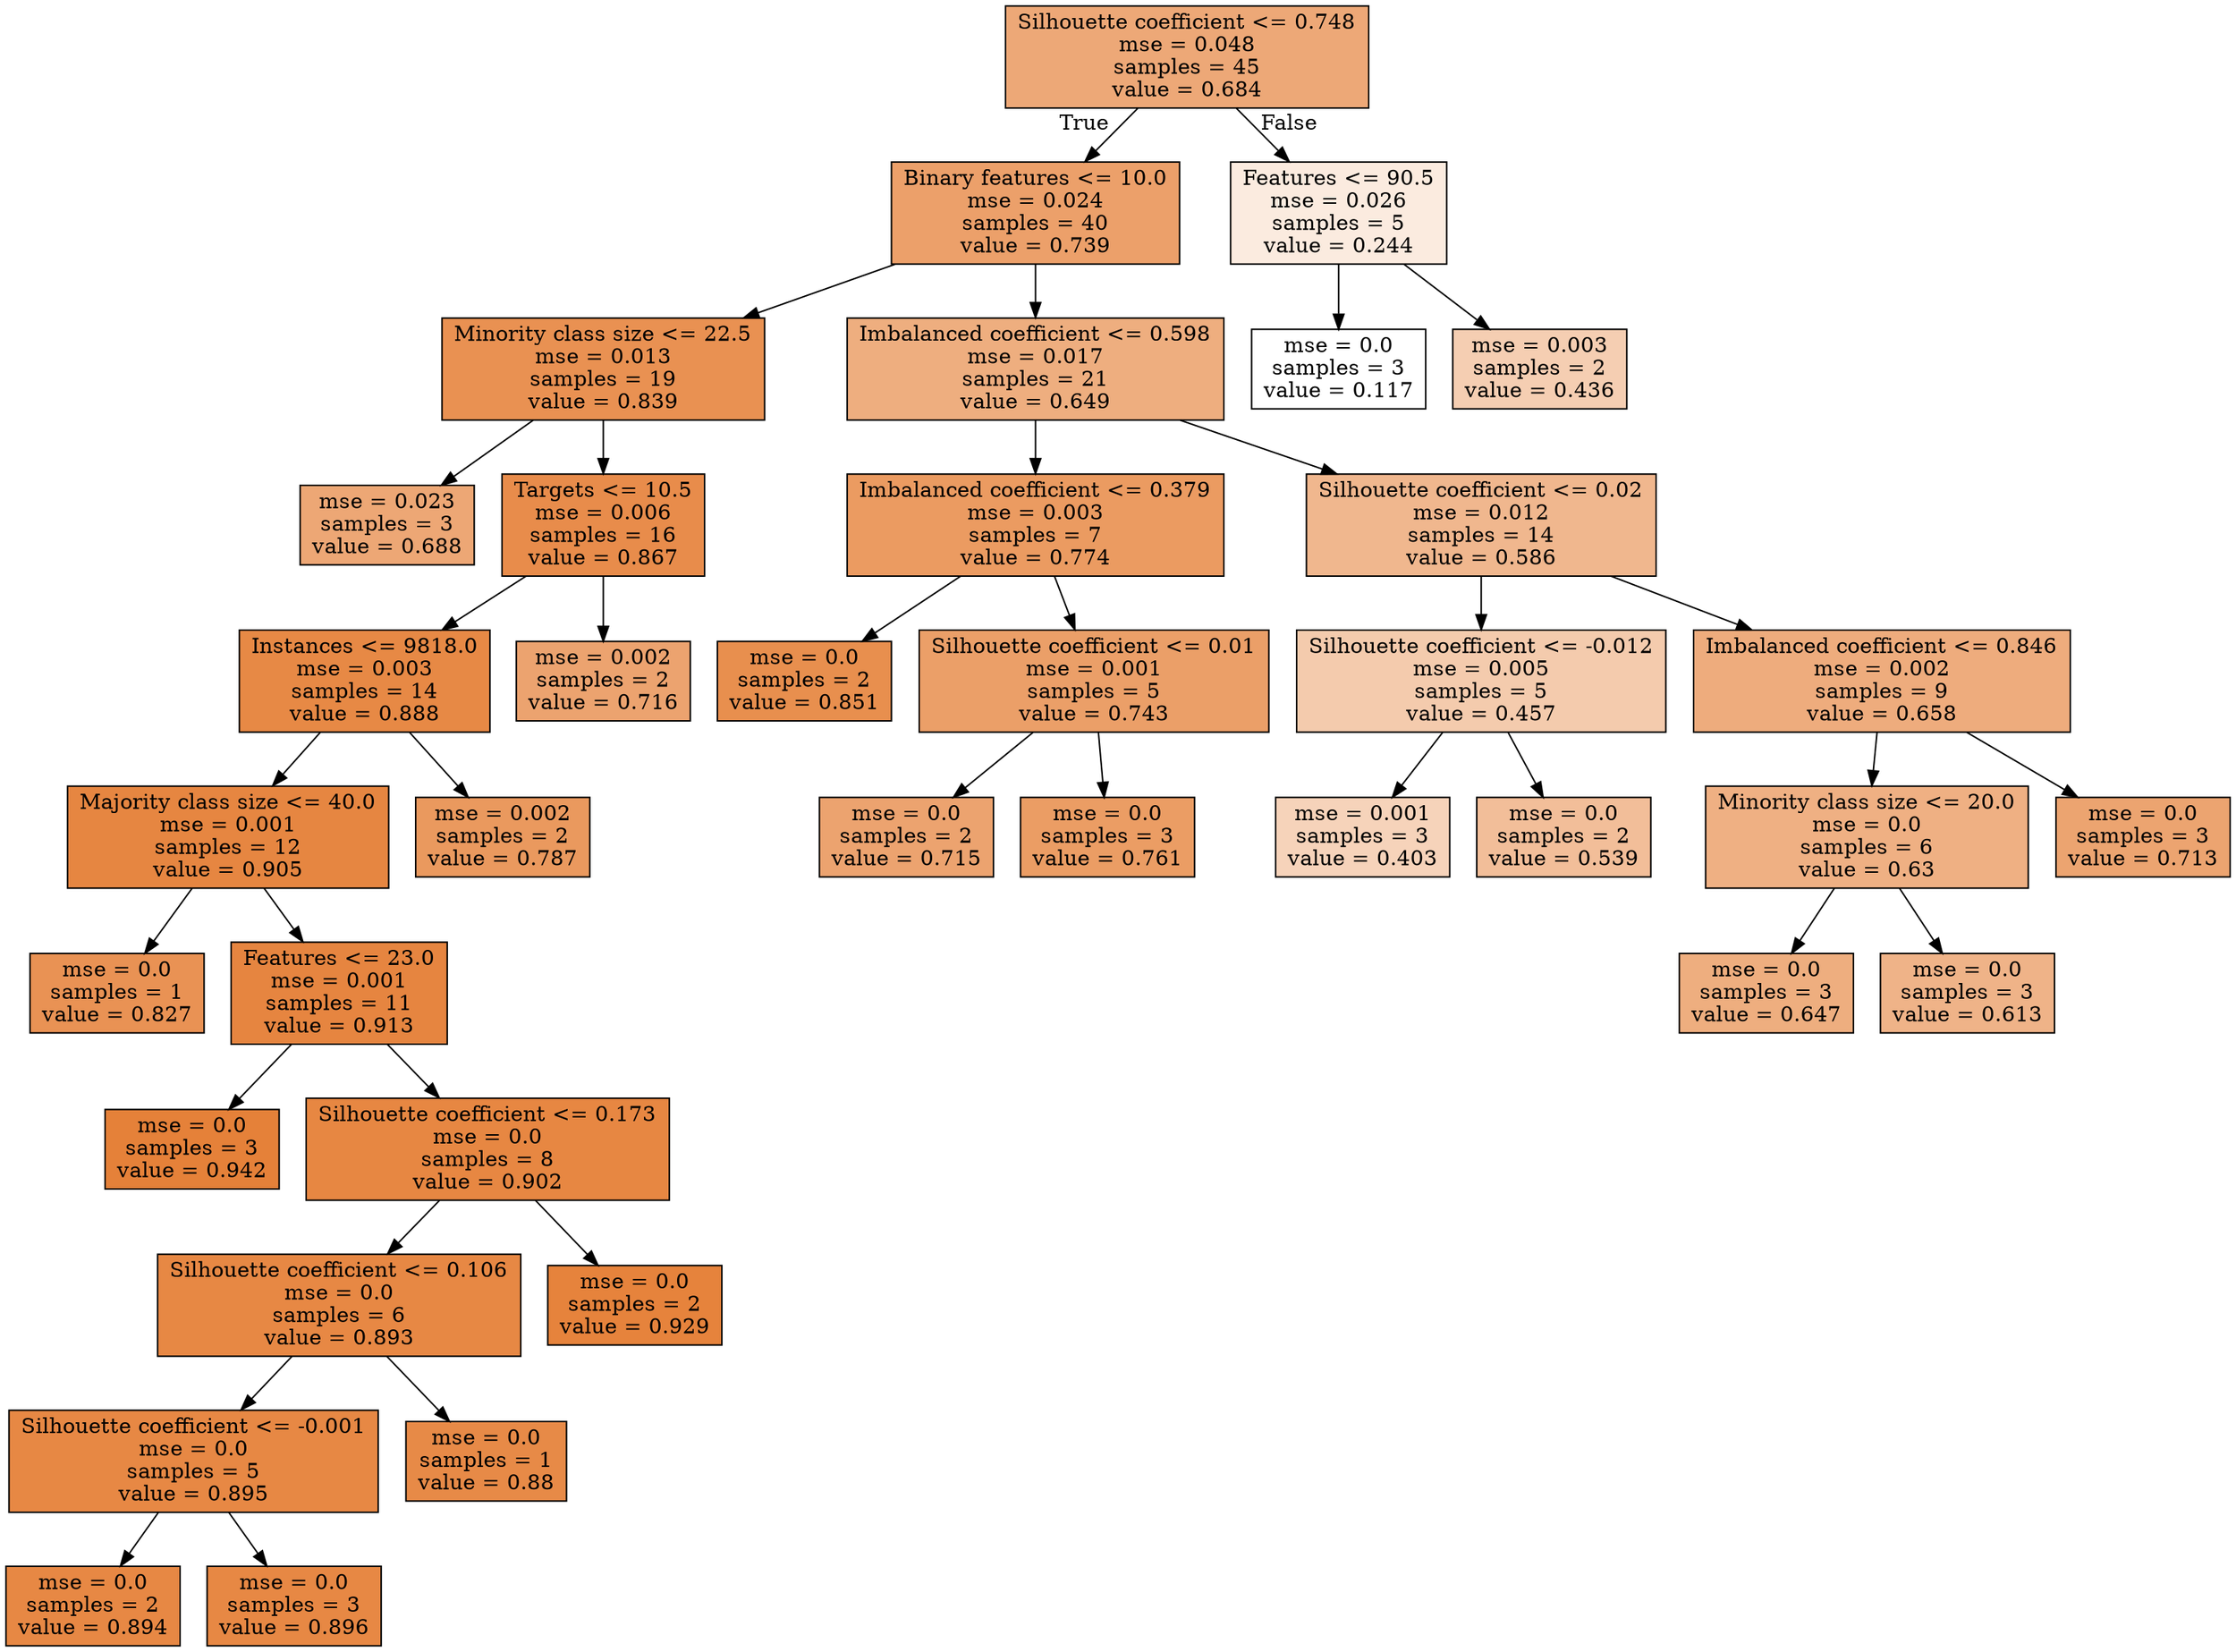digraph Tree {
node [shape=box, style="filled", color="black"] ;
0 [label="Silhouette coefficient <= 0.748\nmse = 0.048\nsamples = 45\nvalue = 0.684", fillcolor="#e58139af"] ;
1 [label="Binary features <= 10.0\nmse = 0.024\nsamples = 40\nvalue = 0.739", fillcolor="#e58139c0"] ;
0 -> 1 [labeldistance=2.5, labelangle=45, headlabel="True"] ;
2 [label="Minority class size <= 22.5\nmse = 0.013\nsamples = 19\nvalue = 0.839", fillcolor="#e58139df"] ;
1 -> 2 ;
3 [label="mse = 0.023\nsamples = 3\nvalue = 0.688", fillcolor="#e58139b1"] ;
2 -> 3 ;
4 [label="Targets <= 10.5\nmse = 0.006\nsamples = 16\nvalue = 0.867", fillcolor="#e58139e8"] ;
2 -> 4 ;
5 [label="Instances <= 9818.0\nmse = 0.003\nsamples = 14\nvalue = 0.888", fillcolor="#e58139ef"] ;
4 -> 5 ;
6 [label="Majority class size <= 40.0\nmse = 0.001\nsamples = 12\nvalue = 0.905", fillcolor="#e58139f4"] ;
5 -> 6 ;
7 [label="mse = 0.0\nsamples = 1\nvalue = 0.827", fillcolor="#e58139dc"] ;
6 -> 7 ;
8 [label="Features <= 23.0\nmse = 0.001\nsamples = 11\nvalue = 0.913", fillcolor="#e58139f6"] ;
6 -> 8 ;
9 [label="mse = 0.0\nsamples = 3\nvalue = 0.942", fillcolor="#e58139ff"] ;
8 -> 9 ;
10 [label="Silhouette coefficient <= 0.173\nmse = 0.0\nsamples = 8\nvalue = 0.902", fillcolor="#e58139f3"] ;
8 -> 10 ;
11 [label="Silhouette coefficient <= 0.106\nmse = 0.0\nsamples = 6\nvalue = 0.893", fillcolor="#e58139f0"] ;
10 -> 11 ;
12 [label="Silhouette coefficient <= -0.001\nmse = 0.0\nsamples = 5\nvalue = 0.895", fillcolor="#e58139f1"] ;
11 -> 12 ;
13 [label="mse = 0.0\nsamples = 2\nvalue = 0.894", fillcolor="#e58139f0"] ;
12 -> 13 ;
14 [label="mse = 0.0\nsamples = 3\nvalue = 0.896", fillcolor="#e58139f1"] ;
12 -> 14 ;
15 [label="mse = 0.0\nsamples = 1\nvalue = 0.88", fillcolor="#e58139ec"] ;
11 -> 15 ;
16 [label="mse = 0.0\nsamples = 2\nvalue = 0.929", fillcolor="#e58139fb"] ;
10 -> 16 ;
17 [label="mse = 0.002\nsamples = 2\nvalue = 0.787", fillcolor="#e58139cf"] ;
5 -> 17 ;
18 [label="mse = 0.002\nsamples = 2\nvalue = 0.716", fillcolor="#e58139b9"] ;
4 -> 18 ;
19 [label="Imbalanced coefficient <= 0.598\nmse = 0.017\nsamples = 21\nvalue = 0.649", fillcolor="#e58139a4"] ;
1 -> 19 ;
20 [label="Imbalanced coefficient <= 0.379\nmse = 0.003\nsamples = 7\nvalue = 0.774", fillcolor="#e58139cb"] ;
19 -> 20 ;
21 [label="mse = 0.0\nsamples = 2\nvalue = 0.851", fillcolor="#e58139e3"] ;
20 -> 21 ;
22 [label="Silhouette coefficient <= 0.01\nmse = 0.001\nsamples = 5\nvalue = 0.743", fillcolor="#e58139c2"] ;
20 -> 22 ;
23 [label="mse = 0.0\nsamples = 2\nvalue = 0.715", fillcolor="#e58139b9"] ;
22 -> 23 ;
24 [label="mse = 0.0\nsamples = 3\nvalue = 0.761", fillcolor="#e58139c7"] ;
22 -> 24 ;
25 [label="Silhouette coefficient <= 0.02\nmse = 0.012\nsamples = 14\nvalue = 0.586", fillcolor="#e5813991"] ;
19 -> 25 ;
26 [label="Silhouette coefficient <= -0.012\nmse = 0.005\nsamples = 5\nvalue = 0.457", fillcolor="#e5813969"] ;
25 -> 26 ;
27 [label="mse = 0.001\nsamples = 3\nvalue = 0.403", fillcolor="#e5813958"] ;
26 -> 27 ;
28 [label="mse = 0.0\nsamples = 2\nvalue = 0.539", fillcolor="#e5813983"] ;
26 -> 28 ;
29 [label="Imbalanced coefficient <= 0.846\nmse = 0.002\nsamples = 9\nvalue = 0.658", fillcolor="#e58139a7"] ;
25 -> 29 ;
30 [label="Minority class size <= 20.0\nmse = 0.0\nsamples = 6\nvalue = 0.63", fillcolor="#e581399f"] ;
29 -> 30 ;
31 [label="mse = 0.0\nsamples = 3\nvalue = 0.647", fillcolor="#e58139a4"] ;
30 -> 31 ;
32 [label="mse = 0.0\nsamples = 3\nvalue = 0.613", fillcolor="#e5813999"] ;
30 -> 32 ;
33 [label="mse = 0.0\nsamples = 3\nvalue = 0.713", fillcolor="#e58139b8"] ;
29 -> 33 ;
34 [label="Features <= 90.5\nmse = 0.026\nsamples = 5\nvalue = 0.244", fillcolor="#e5813928"] ;
0 -> 34 [labeldistance=2.5, labelangle=-45, headlabel="False"] ;
35 [label="mse = 0.0\nsamples = 3\nvalue = 0.117", fillcolor="#e5813900"] ;
34 -> 35 ;
36 [label="mse = 0.003\nsamples = 2\nvalue = 0.436", fillcolor="#e5813963"] ;
34 -> 36 ;
}